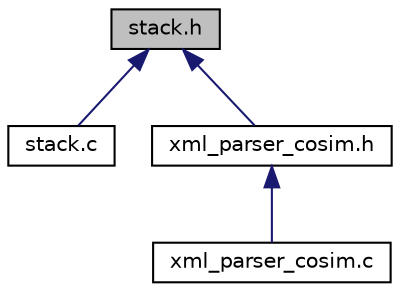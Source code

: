 digraph G
{
  edge [fontname="Helvetica",fontsize="10",labelfontname="Helvetica",labelfontsize="10"];
  node [fontname="Helvetica",fontsize="10",shape=record];
  Node1 [label="stack.h",height=0.2,width=0.4,color="black", fillcolor="grey75", style="filled" fontcolor="black"];
  Node1 -> Node2 [dir=back,color="midnightblue",fontsize="10",style="solid",fontname="Helvetica"];
  Node2 [label="stack.c",height=0.2,width=0.4,color="black", fillcolor="white", style="filled",URL="$stack_8c.html"];
  Node1 -> Node3 [dir=back,color="midnightblue",fontsize="10",style="solid",fontname="Helvetica"];
  Node3 [label="xml_parser_cosim.h",height=0.2,width=0.4,color="black", fillcolor="white", style="filled",URL="$xml__parser__cosim_8h.html"];
  Node3 -> Node4 [dir=back,color="midnightblue",fontsize="10",style="solid",fontname="Helvetica"];
  Node4 [label="xml_parser_cosim.c",height=0.2,width=0.4,color="black", fillcolor="white", style="filled",URL="$xml__parser__cosim_8c.html",tooltip="xml parser for fmu."];
}
